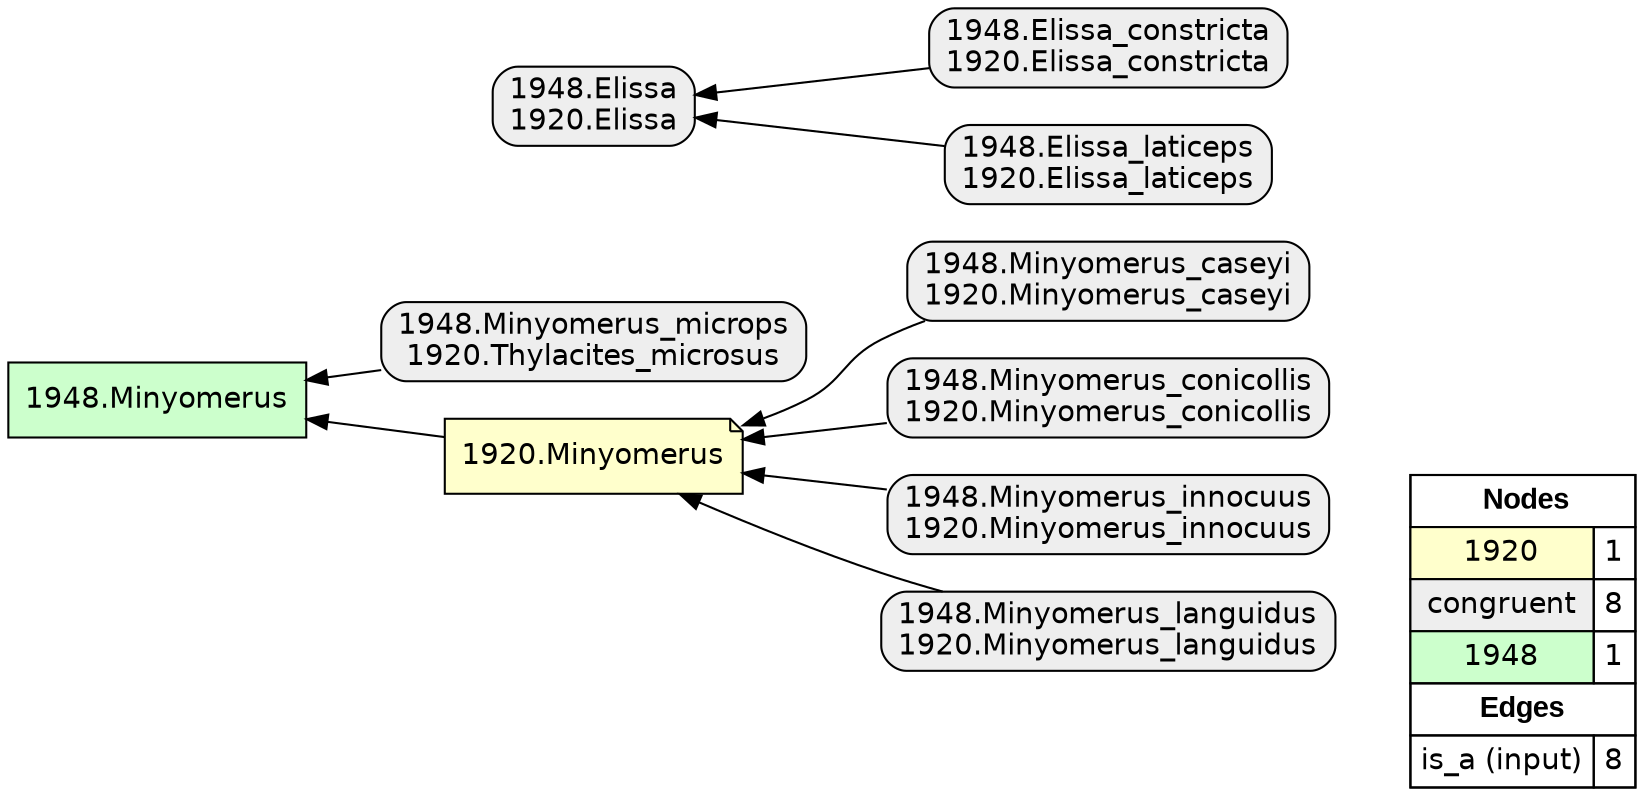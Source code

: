 digraph{
rankdir=RL
node[shape=note style=filled fillcolor="#FFFFCC" fontname="helvetica"] 
"1920.Minyomerus"
node[shape=box style="filled,rounded" fillcolor="#EEEEEE" fontname="helvetica"] 
"1948.Minyomerus_caseyi\n1920.Minyomerus_caseyi"
"1948.Minyomerus_microps\n1920.Thylacites_microsus"
"1948.Elissa_constricta\n1920.Elissa_constricta"
"1948.Minyomerus_conicollis\n1920.Minyomerus_conicollis"
"1948.Minyomerus_innocuus\n1920.Minyomerus_innocuus"
"1948.Elissa\n1920.Elissa"
"1948.Elissa_laticeps\n1920.Elissa_laticeps"
"1948.Minyomerus_languidus\n1920.Minyomerus_languidus"
node[shape=box style=filled fillcolor="#CCFFCC" fontname="helvetica"] 
"1948.Minyomerus"
edge[arrowhead=normal style=solid color="#000000" constraint=true penwidth=1]
"1948.Minyomerus_caseyi\n1920.Minyomerus_caseyi" -> "1920.Minyomerus"
"1948.Minyomerus_microps\n1920.Thylacites_microsus" -> "1948.Minyomerus"
"1948.Minyomerus_innocuus\n1920.Minyomerus_innocuus" -> "1920.Minyomerus"
"1920.Minyomerus" -> "1948.Minyomerus"
"1948.Minyomerus_conicollis\n1920.Minyomerus_conicollis" -> "1920.Minyomerus"
"1948.Elissa_laticeps\n1920.Elissa_laticeps" -> "1948.Elissa\n1920.Elissa"
"1948.Minyomerus_languidus\n1920.Minyomerus_languidus" -> "1920.Minyomerus"
"1948.Elissa_constricta\n1920.Elissa_constricta" -> "1948.Elissa\n1920.Elissa"
edge[arrowhead=normal style=dotted color="#000000" constraint=true penwidth=1]
node[shape=box] 
{rank=source Legend [fillcolor= white margin=0 label=< 
 <TABLE BORDER="0" CELLBORDER="1" CELLSPACING="0" CELLPADDING="4"> 
<TR> <TD COLSPAN="2"><font face="Arial Black"> Nodes</font></TD> </TR> 
<TR> 
 <TD bgcolor="#FFFFCC" fontname="helvetica">1920</TD> 
 <TD>1</TD> 
 </TR> 
<TR> 
 <TD bgcolor="#EEEEEE" fontname="helvetica">congruent</TD> 
 <TD>8</TD> 
 </TR> 
<TR> 
 <TD bgcolor="#CCFFCC" fontname="helvetica">1948</TD> 
 <TD>1</TD> 
 </TR> 
<TR> <TD COLSPAN="2"><font face = "Arial Black"> Edges </font></TD> </TR> 
<TR> 
 <TD><font color ="#000000">is_a (input)</font></TD><TD>8</TD>
</TR>
</TABLE> 
 >] } 
}
